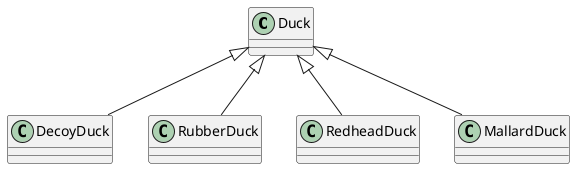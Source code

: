 @startuml init1

class Duck{

}

together{
    class MallardDuck{

    }

    class RedheadDuck{

    }

    class RubberDuck{

    }

    class DecoyDuck{

    }
}

Duck <|-- MallardDuck
Duck <|-- RedheadDuck
Duck <|-- RubberDuck
Duck <|-- DecoyDuck

@enduml